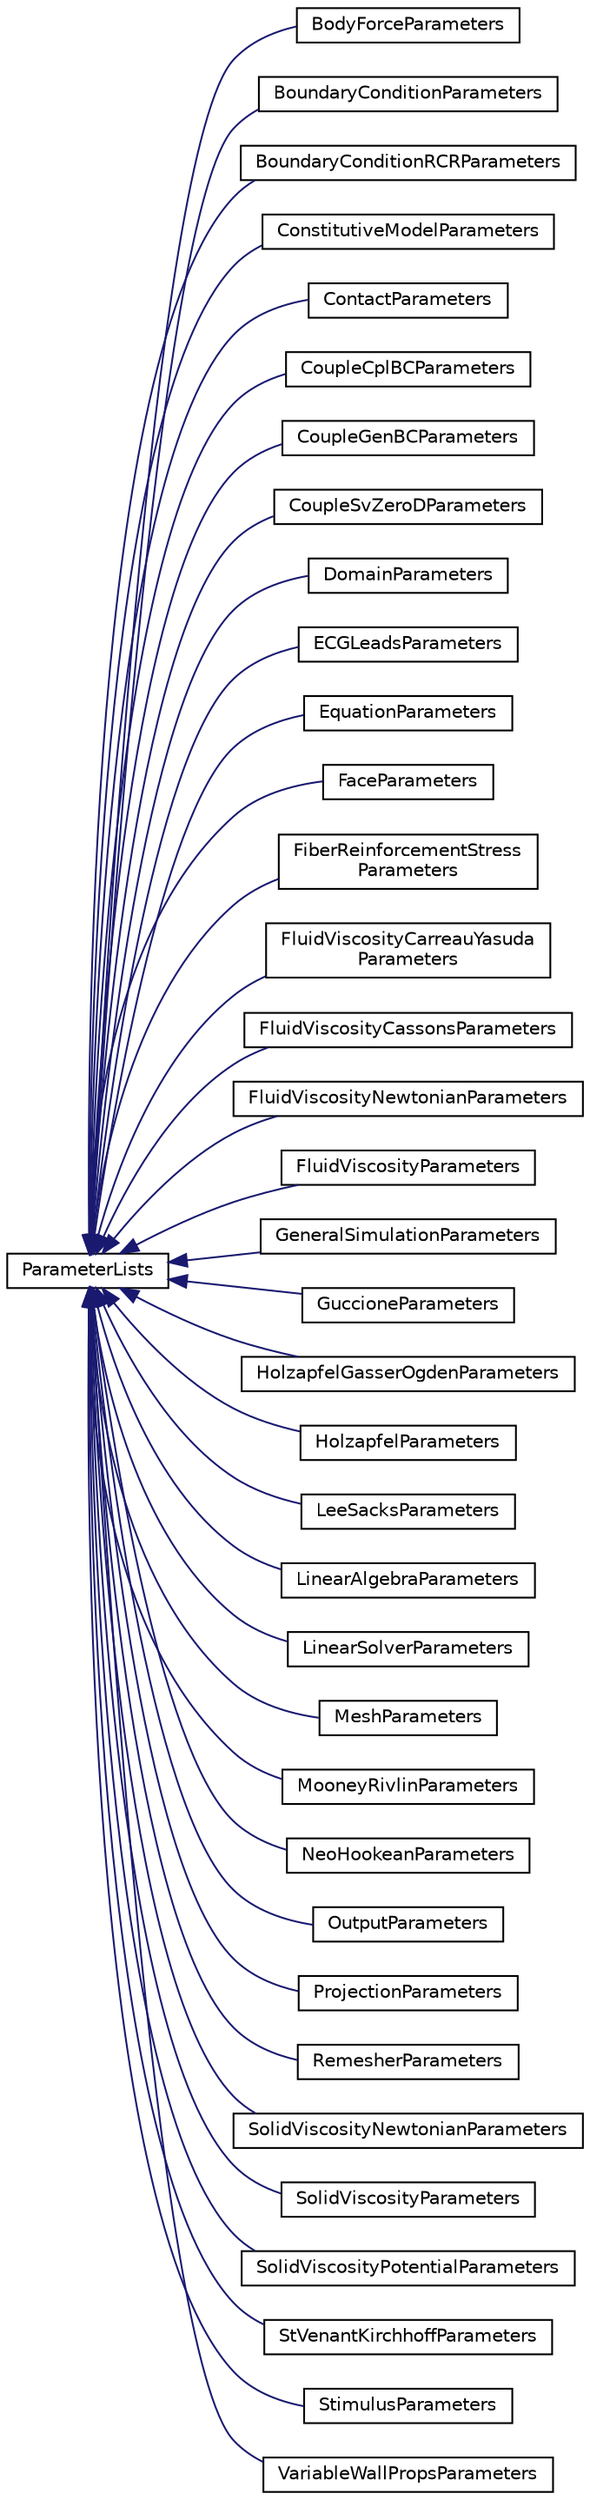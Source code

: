 digraph "Graphical Class Hierarchy"
{
 // LATEX_PDF_SIZE
  edge [fontname="Helvetica",fontsize="10",labelfontname="Helvetica",labelfontsize="10"];
  node [fontname="Helvetica",fontsize="10",shape=record];
  rankdir="LR";
  Node0 [label="ParameterLists",height=0.2,width=0.4,color="black", fillcolor="white", style="filled",URL="$class_parameter_lists.html",tooltip="Defines parameter name and value, and stores them in maps for settng values from XML."];
  Node0 -> Node1 [dir="back",color="midnightblue",fontsize="10",style="solid",fontname="Helvetica"];
  Node1 [label="BodyForceParameters",height=0.2,width=0.4,color="black", fillcolor="white", style="filled",URL="$class_body_force_parameters.html",tooltip="Body force over a mesh using the \"Add_BF\" command."];
  Node0 -> Node2 [dir="back",color="midnightblue",fontsize="10",style="solid",fontname="Helvetica"];
  Node2 [label="BoundaryConditionParameters",height=0.2,width=0.4,color="black", fillcolor="white", style="filled",URL="$class_boundary_condition_parameters.html",tooltip="The BoundaryConditionParameters stores paramaters for various type of boundary conditions under the A..."];
  Node0 -> Node3 [dir="back",color="midnightblue",fontsize="10",style="solid",fontname="Helvetica"];
  Node3 [label="BoundaryConditionRCRParameters",height=0.2,width=0.4,color="black", fillcolor="white", style="filled",URL="$class_boundary_condition_r_c_r_parameters.html",tooltip="RCR values for Neumann BC type."];
  Node0 -> Node4 [dir="back",color="midnightblue",fontsize="10",style="solid",fontname="Helvetica"];
  Node4 [label="ConstitutiveModelParameters",height=0.2,width=0.4,color="black", fillcolor="white", style="filled",URL="$class_constitutive_model_parameters.html",tooltip="The ConstitutiveModelParameters class store parameters for various constitutive models."];
  Node0 -> Node5 [dir="back",color="midnightblue",fontsize="10",style="solid",fontname="Helvetica"];
  Node5 [label="ContactParameters",height=0.2,width=0.4,color="black", fillcolor="white", style="filled",URL="$class_contact_parameters.html",tooltip="The ContactParameters class stores parameters for the 'Contact'' XML element used to specify paramete..."];
  Node0 -> Node6 [dir="back",color="midnightblue",fontsize="10",style="solid",fontname="Helvetica"];
  Node6 [label="CoupleCplBCParameters",height=0.2,width=0.4,color="black", fillcolor="white", style="filled",URL="$class_couple_cpl_b_c_parameters.html",tooltip="Couple to reduced-order models."];
  Node0 -> Node7 [dir="back",color="midnightblue",fontsize="10",style="solid",fontname="Helvetica"];
  Node7 [label="CoupleGenBCParameters",height=0.2,width=0.4,color="black", fillcolor="white", style="filled",URL="$class_couple_gen_b_c_parameters.html",tooltip="Coupling to GenBC."];
  Node0 -> Node8 [dir="back",color="midnightblue",fontsize="10",style="solid",fontname="Helvetica"];
  Node8 [label="CoupleSvZeroDParameters",height=0.2,width=0.4,color="black", fillcolor="white", style="filled",URL="$class_couple_sv_zero_d_parameters.html",tooltip=" "];
  Node0 -> Node9 [dir="back",color="midnightblue",fontsize="10",style="solid",fontname="Helvetica"];
  Node9 [label="DomainParameters",height=0.2,width=0.4,color="black", fillcolor="white", style="filled",URL="$class_domain_parameters.html",tooltip="The DomainParameters class stores parameters for the XML 'Domain' element to specify properties for s..."];
  Node0 -> Node10 [dir="back",color="midnightblue",fontsize="10",style="solid",fontname="Helvetica"];
  Node10 [label="ECGLeadsParameters",height=0.2,width=0.4,color="black", fillcolor="white", style="filled",URL="$class_e_c_g_leads_parameters.html",tooltip=" "];
  Node0 -> Node11 [dir="back",color="midnightblue",fontsize="10",style="solid",fontname="Helvetica"];
  Node11 [label="EquationParameters",height=0.2,width=0.4,color="black", fillcolor="white", style="filled",URL="$class_equation_parameters.html",tooltip="The EquationParameters class stores parameters for the 'Add_equation' XML element used to specify an ..."];
  Node0 -> Node12 [dir="back",color="midnightblue",fontsize="10",style="solid",fontname="Helvetica"];
  Node12 [label="FaceParameters",height=0.2,width=0.4,color="black", fillcolor="white", style="filled",URL="$class_face_parameters.html",tooltip="The FaceParameters class is used to store parameters for the 'Add_face' XML element."];
  Node0 -> Node13 [dir="back",color="midnightblue",fontsize="10",style="solid",fontname="Helvetica"];
  Node13 [label="FiberReinforcementStress\lParameters",height=0.2,width=0.4,color="black", fillcolor="white", style="filled",URL="$class_fiber_reinforcement_stress_parameters.html",tooltip="The FiberReinforcementStressParameters class stores fiber reinforcement stress parameters for the 'Fi..."];
  Node0 -> Node14 [dir="back",color="midnightblue",fontsize="10",style="solid",fontname="Helvetica"];
  Node14 [label="FluidViscosityCarreauYasuda\lParameters",height=0.2,width=0.4,color="black", fillcolor="white", style="filled",URL="$class_fluid_viscosity_carreau_yasuda_parameters.html",tooltip=" "];
  Node0 -> Node15 [dir="back",color="midnightblue",fontsize="10",style="solid",fontname="Helvetica"];
  Node15 [label="FluidViscosityCassonsParameters",height=0.2,width=0.4,color="black", fillcolor="white", style="filled",URL="$class_fluid_viscosity_cassons_parameters.html",tooltip=" "];
  Node0 -> Node16 [dir="back",color="midnightblue",fontsize="10",style="solid",fontname="Helvetica"];
  Node16 [label="FluidViscosityNewtonianParameters",height=0.2,width=0.4,color="black", fillcolor="white", style="filled",URL="$class_fluid_viscosity_newtonian_parameters.html",tooltip=" "];
  Node0 -> Node17 [dir="back",color="midnightblue",fontsize="10",style="solid",fontname="Helvetica"];
  Node17 [label="FluidViscosityParameters",height=0.2,width=0.4,color="black", fillcolor="white", style="filled",URL="$class_fluid_viscosity_parameters.html",tooltip=" "];
  Node0 -> Node18 [dir="back",color="midnightblue",fontsize="10",style="solid",fontname="Helvetica"];
  Node18 [label="GeneralSimulationParameters",height=0.2,width=0.4,color="black", fillcolor="white", style="filled",URL="$class_general_simulation_parameters.html",tooltip="The GeneralSimulationParameters class stores paramaters for the 'GeneralSimulationParameters' XML ele..."];
  Node0 -> Node19 [dir="back",color="midnightblue",fontsize="10",style="solid",fontname="Helvetica"];
  Node19 [label="GuccioneParameters",height=0.2,width=0.4,color="black", fillcolor="white", style="filled",URL="$class_guccione_parameters.html",tooltip=" "];
  Node0 -> Node20 [dir="back",color="midnightblue",fontsize="10",style="solid",fontname="Helvetica"];
  Node20 [label="HolzapfelGasserOgdenParameters",height=0.2,width=0.4,color="black", fillcolor="white", style="filled",URL="$class_holzapfel_gasser_ogden_parameters.html",tooltip=" "];
  Node0 -> Node21 [dir="back",color="midnightblue",fontsize="10",style="solid",fontname="Helvetica"];
  Node21 [label="HolzapfelParameters",height=0.2,width=0.4,color="black", fillcolor="white", style="filled",URL="$class_holzapfel_parameters.html",tooltip=" "];
  Node0 -> Node22 [dir="back",color="midnightblue",fontsize="10",style="solid",fontname="Helvetica"];
  Node22 [label="LeeSacksParameters",height=0.2,width=0.4,color="black", fillcolor="white", style="filled",URL="$class_lee_sacks_parameters.html",tooltip=" "];
  Node0 -> Node23 [dir="back",color="midnightblue",fontsize="10",style="solid",fontname="Helvetica"];
  Node23 [label="LinearAlgebraParameters",height=0.2,width=0.4,color="black", fillcolor="white", style="filled",URL="$class_linear_algebra_parameters.html",tooltip="The LinearAlgebraParameters class stores parameters for the 'Linear_algebra' XML element."];
  Node0 -> Node24 [dir="back",color="midnightblue",fontsize="10",style="solid",fontname="Helvetica"];
  Node24 [label="LinearSolverParameters",height=0.2,width=0.4,color="black", fillcolor="white", style="filled",URL="$class_linear_solver_parameters.html",tooltip="The LinearSolverParameters class stores parameters for the 'LS' XML element."];
  Node0 -> Node25 [dir="back",color="midnightblue",fontsize="10",style="solid",fontname="Helvetica"];
  Node25 [label="MeshParameters",height=0.2,width=0.4,color="black", fillcolor="white", style="filled",URL="$class_mesh_parameters.html",tooltip="The MeshParameters class is used to store paramaters for the 'Add_mesh' XML element."];
  Node0 -> Node26 [dir="back",color="midnightblue",fontsize="10",style="solid",fontname="Helvetica"];
  Node26 [label="MooneyRivlinParameters",height=0.2,width=0.4,color="black", fillcolor="white", style="filled",URL="$class_mooney_rivlin_parameters.html",tooltip=" "];
  Node0 -> Node27 [dir="back",color="midnightblue",fontsize="10",style="solid",fontname="Helvetica"];
  Node27 [label="NeoHookeanParameters",height=0.2,width=0.4,color="black", fillcolor="white", style="filled",URL="$class_neo_hookean_parameters.html",tooltip=" "];
  Node0 -> Node28 [dir="back",color="midnightblue",fontsize="10",style="solid",fontname="Helvetica"];
  Node28 [label="OutputParameters",height=0.2,width=0.4,color="black", fillcolor="white", style="filled",URL="$class_output_parameters.html",tooltip="The OutputParameters class stores parameters for the Output XML element under Add_equation."];
  Node0 -> Node29 [dir="back",color="midnightblue",fontsize="10",style="solid",fontname="Helvetica"];
  Node29 [label="ProjectionParameters",height=0.2,width=0.4,color="black", fillcolor="white", style="filled",URL="$class_projection_parameters.html",tooltip="The ProjectionParameters class stores parameters for the 'Add_projection' XML element used for fluid-..."];
  Node0 -> Node30 [dir="back",color="midnightblue",fontsize="10",style="solid",fontname="Helvetica"];
  Node30 [label="RemesherParameters",height=0.2,width=0.4,color="black", fillcolor="white", style="filled",URL="$class_remesher_parameters.html",tooltip="The RemesherParameters class stores parameters for the 'Remesher' XML element used for remeshing."];
  Node0 -> Node31 [dir="back",color="midnightblue",fontsize="10",style="solid",fontname="Helvetica"];
  Node31 [label="SolidViscosityNewtonianParameters",height=0.2,width=0.4,color="black", fillcolor="white", style="filled",URL="$class_solid_viscosity_newtonian_parameters.html",tooltip=" "];
  Node0 -> Node32 [dir="back",color="midnightblue",fontsize="10",style="solid",fontname="Helvetica"];
  Node32 [label="SolidViscosityParameters",height=0.2,width=0.4,color="black", fillcolor="white", style="filled",URL="$class_solid_viscosity_parameters.html",tooltip=" "];
  Node0 -> Node33 [dir="back",color="midnightblue",fontsize="10",style="solid",fontname="Helvetica"];
  Node33 [label="SolidViscosityPotentialParameters",height=0.2,width=0.4,color="black", fillcolor="white", style="filled",URL="$class_solid_viscosity_potential_parameters.html",tooltip=" "];
  Node0 -> Node34 [dir="back",color="midnightblue",fontsize="10",style="solid",fontname="Helvetica"];
  Node34 [label="StVenantKirchhoffParameters",height=0.2,width=0.4,color="black", fillcolor="white", style="filled",URL="$class_st_venant_kirchhoff_parameters.html",tooltip=" "];
  Node0 -> Node35 [dir="back",color="midnightblue",fontsize="10",style="solid",fontname="Helvetica"];
  Node35 [label="StimulusParameters",height=0.2,width=0.4,color="black", fillcolor="white", style="filled",URL="$class_stimulus_parameters.html",tooltip="The StimulusParameters class stores parameters for 'Stimulus' XML element used to parameters for pace..."];
  Node0 -> Node36 [dir="back",color="midnightblue",fontsize="10",style="solid",fontname="Helvetica"];
  Node36 [label="VariableWallPropsParameters",height=0.2,width=0.4,color="black", fillcolor="white", style="filled",URL="$class_variable_wall_props_parameters.html",tooltip="The VariableWallPropsParameters class stores parameters for variable wall properties for the CMM equa..."];
}
